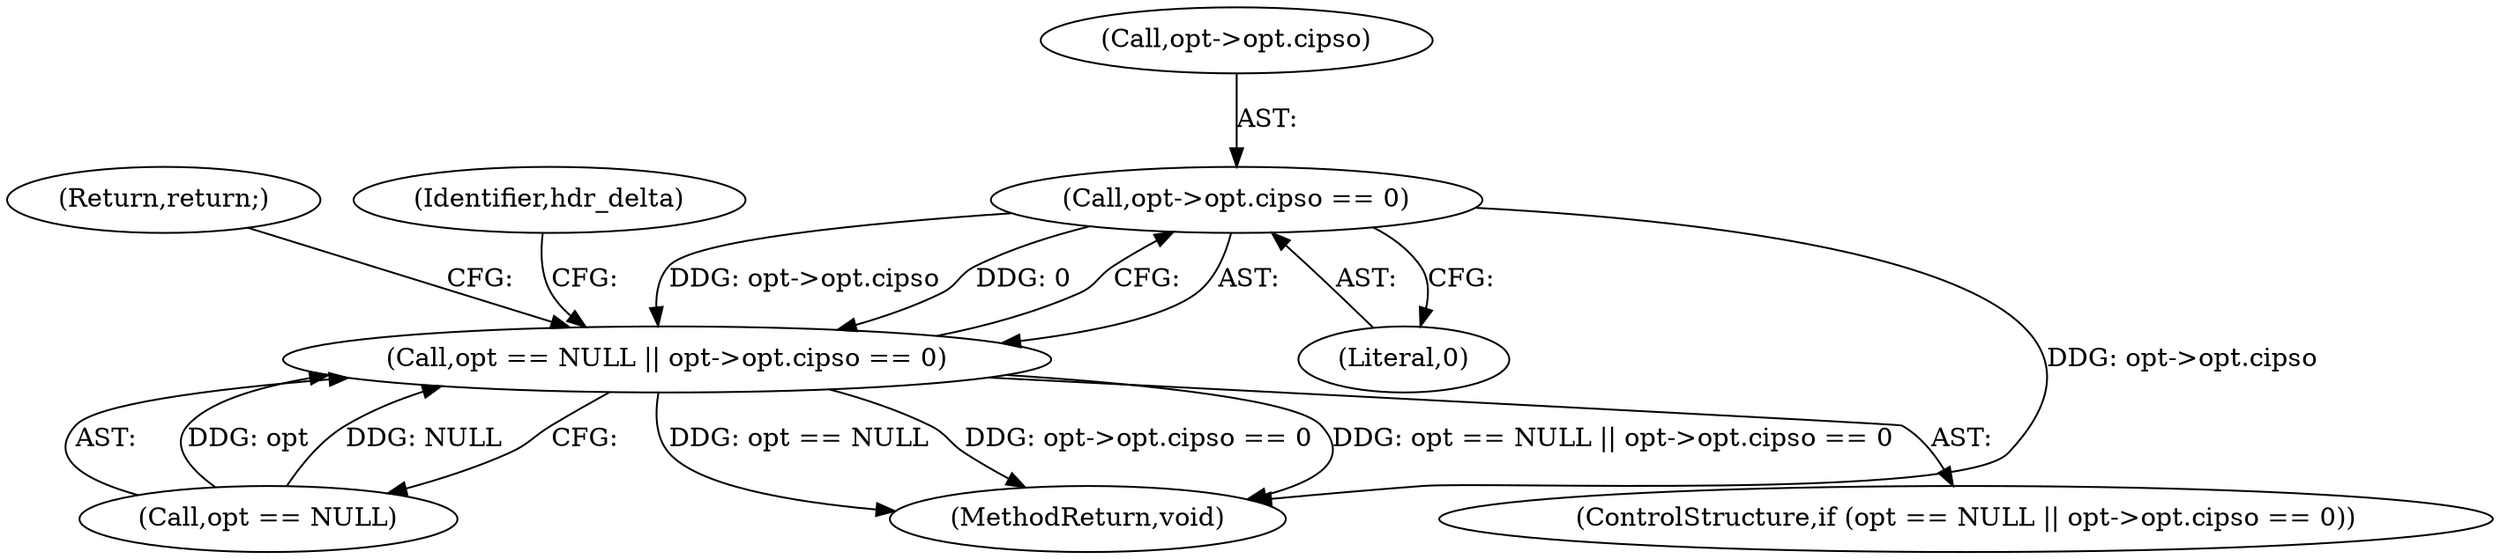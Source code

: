 digraph "0_linux_f6d8bd051c391c1c0458a30b2a7abcd939329259_8@pointer" {
"1000122" [label="(Call,opt->opt.cipso == 0)"];
"1000118" [label="(Call,opt == NULL || opt->opt.cipso == 0)"];
"1000129" [label="(Return,return;)"];
"1000128" [label="(Literal,0)"];
"1000123" [label="(Call,opt->opt.cipso)"];
"1000119" [label="(Call,opt == NULL)"];
"1000118" [label="(Call,opt == NULL || opt->opt.cipso == 0)"];
"1000122" [label="(Call,opt->opt.cipso == 0)"];
"1000131" [label="(Identifier,hdr_delta)"];
"1000161" [label="(MethodReturn,void)"];
"1000117" [label="(ControlStructure,if (opt == NULL || opt->opt.cipso == 0))"];
"1000122" -> "1000118"  [label="AST: "];
"1000122" -> "1000128"  [label="CFG: "];
"1000123" -> "1000122"  [label="AST: "];
"1000128" -> "1000122"  [label="AST: "];
"1000118" -> "1000122"  [label="CFG: "];
"1000122" -> "1000161"  [label="DDG: opt->opt.cipso"];
"1000122" -> "1000118"  [label="DDG: opt->opt.cipso"];
"1000122" -> "1000118"  [label="DDG: 0"];
"1000118" -> "1000117"  [label="AST: "];
"1000118" -> "1000119"  [label="CFG: "];
"1000119" -> "1000118"  [label="AST: "];
"1000129" -> "1000118"  [label="CFG: "];
"1000131" -> "1000118"  [label="CFG: "];
"1000118" -> "1000161"  [label="DDG: opt == NULL || opt->opt.cipso == 0"];
"1000118" -> "1000161"  [label="DDG: opt == NULL"];
"1000118" -> "1000161"  [label="DDG: opt->opt.cipso == 0"];
"1000119" -> "1000118"  [label="DDG: opt"];
"1000119" -> "1000118"  [label="DDG: NULL"];
}
